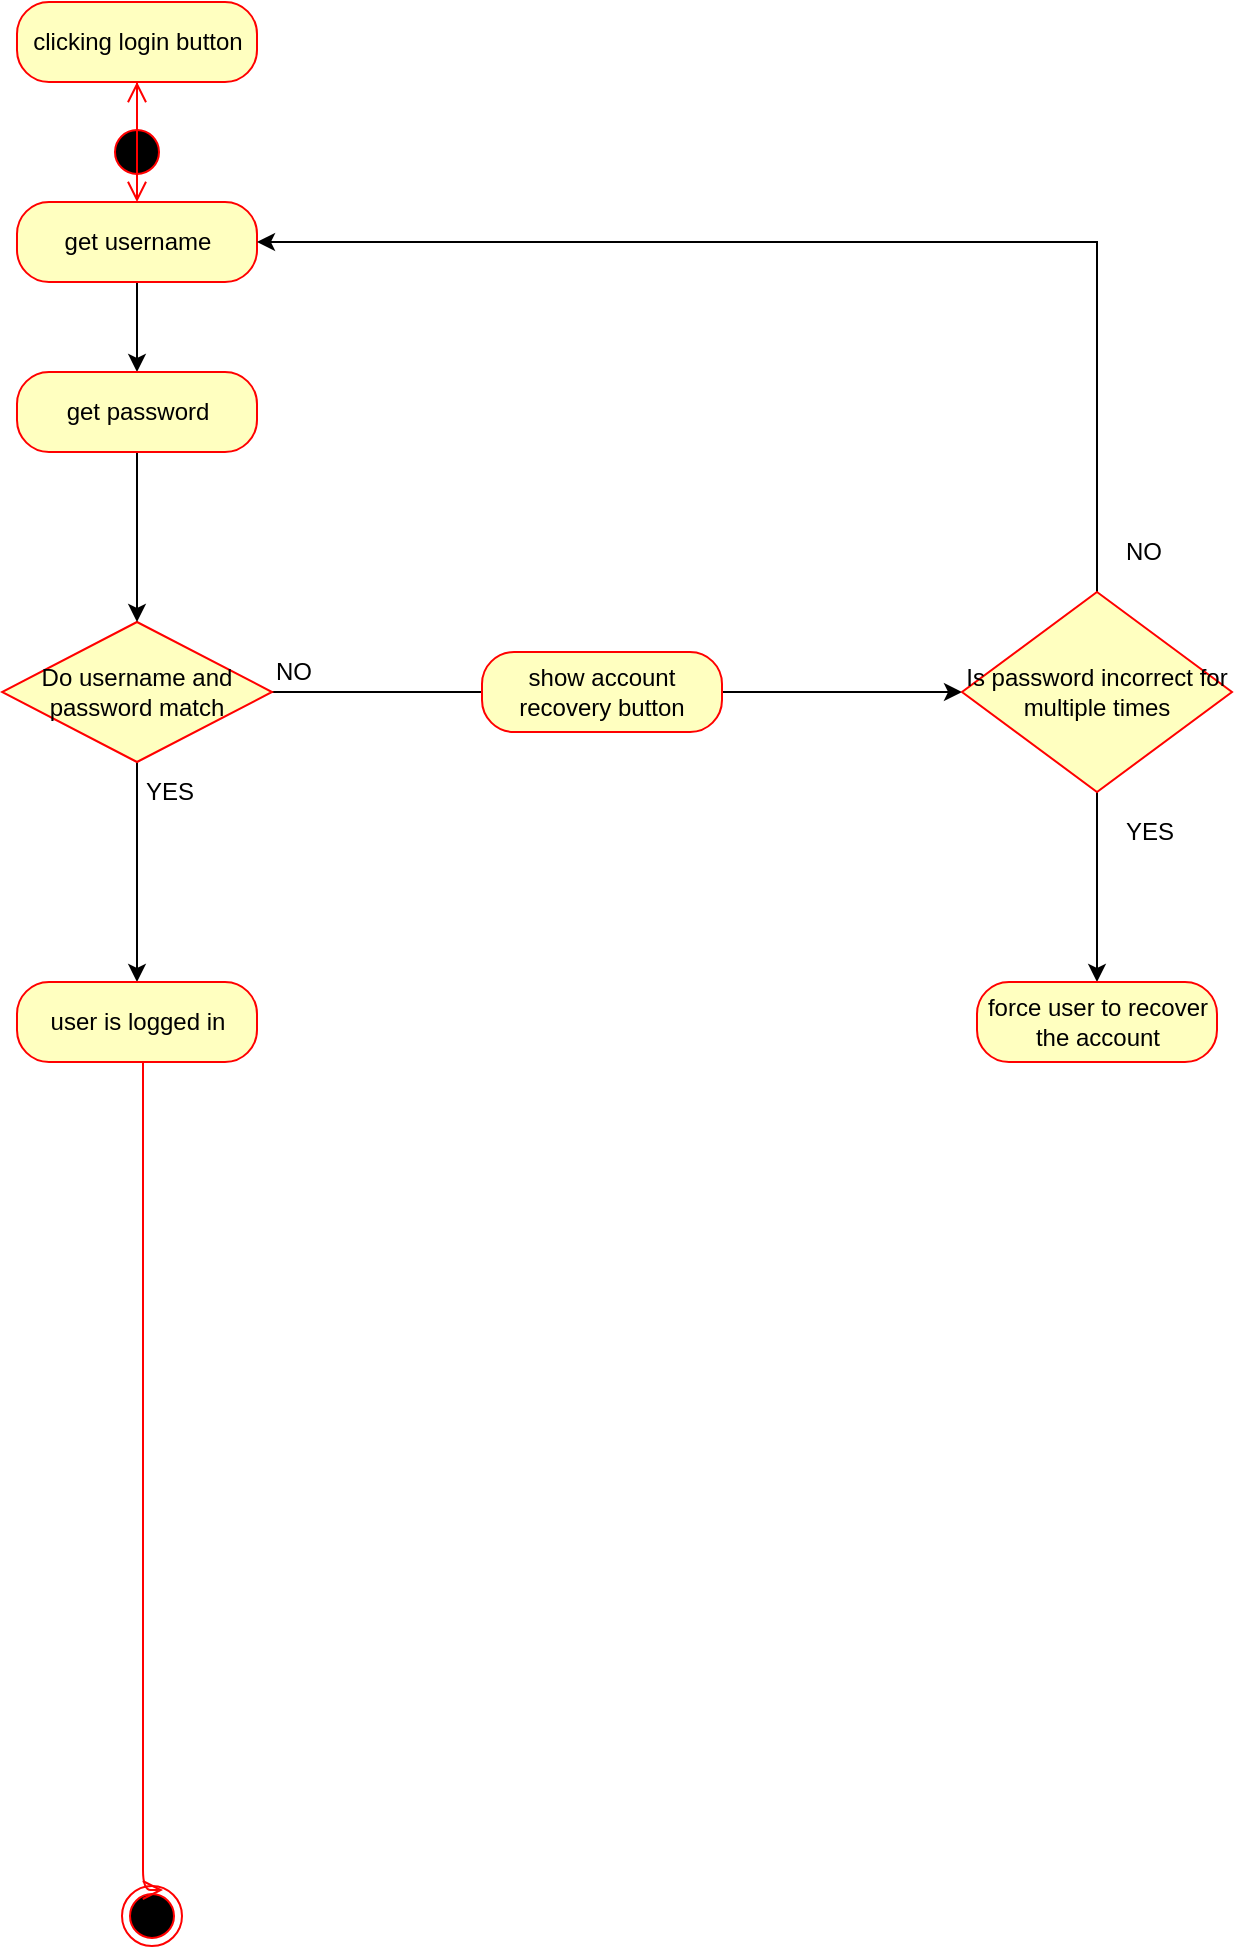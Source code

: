 <mxfile version="12.2.3" type="device" pages="1"><diagram id="2vEGSA39-zAjINJVUBsS" name="Page-1"><mxGraphModel dx="1422" dy="745" grid="1" gridSize="10" guides="1" tooltips="1" connect="1" arrows="1" fold="1" page="1" pageScale="1" pageWidth="850" pageHeight="1100" math="0" shadow="0"><root><mxCell id="0"/><mxCell id="1" parent="0"/><mxCell id="bzNMYts2hTU2nxYt3wVj-37" value="" style="ellipse;html=1;shape=startState;fillColor=#000000;strokeColor=#ff0000;" parent="1" vertex="1"><mxGeometry x="252.5" y="138" width="30" height="30" as="geometry"/></mxCell><mxCell id="bzNMYts2hTU2nxYt3wVj-38" value="" style="edgeStyle=orthogonalEdgeStyle;html=1;verticalAlign=bottom;endArrow=open;endSize=8;strokeColor=#ff0000;" parent="1" source="bzNMYts2hTU2nxYt3wVj-37" target="bzNMYts2hTU2nxYt3wVj-65" edge="1"><mxGeometry relative="1" as="geometry"><mxPoint x="267.5" y="228" as="targetPoint"/></mxGeometry></mxCell><mxCell id="bzNMYts2hTU2nxYt3wVj-39" value="" style="ellipse;html=1;shape=endState;fillColor=#000000;strokeColor=#ff0000;" parent="1" vertex="1"><mxGeometry x="260" y="1020" width="30" height="30" as="geometry"/></mxCell><mxCell id="3-hb65pTAKeWWSU4AE8G-1" value="" style="edgeStyle=orthogonalEdgeStyle;rounded=0;orthogonalLoop=1;jettySize=auto;html=1;" edge="1" parent="1" source="bzNMYts2hTU2nxYt3wVj-40" target="bzNMYts2hTU2nxYt3wVj-51"><mxGeometry relative="1" as="geometry"/></mxCell><mxCell id="bzNMYts2hTU2nxYt3wVj-40" value="get username" style="rounded=1;whiteSpace=wrap;html=1;arcSize=40;fontColor=#000000;fillColor=#ffffc0;strokeColor=#ff0000;" parent="1" vertex="1"><mxGeometry x="207.5" y="178" width="120" height="40" as="geometry"/></mxCell><mxCell id="3-hb65pTAKeWWSU4AE8G-4" value="" style="edgeStyle=orthogonalEdgeStyle;rounded=0;orthogonalLoop=1;jettySize=auto;html=1;entryX=0.5;entryY=0;entryDx=0;entryDy=0;" edge="1" parent="1" source="bzNMYts2hTU2nxYt3wVj-44" target="bzNMYts2hTU2nxYt3wVj-67"><mxGeometry relative="1" as="geometry"><mxPoint x="267.5" y="528" as="targetPoint"/></mxGeometry></mxCell><mxCell id="3-hb65pTAKeWWSU4AE8G-14" style="edgeStyle=orthogonalEdgeStyle;rounded=0;orthogonalLoop=1;jettySize=auto;html=1;entryX=0;entryY=0.5;entryDx=0;entryDy=0;" edge="1" parent="1" source="bzNMYts2hTU2nxYt3wVj-44" target="bzNMYts2hTU2nxYt3wVj-57"><mxGeometry relative="1" as="geometry"/></mxCell><mxCell id="bzNMYts2hTU2nxYt3wVj-44" value="Do username and password match" style="rhombus;whiteSpace=wrap;html=1;fillColor=#ffffc0;strokeColor=#ff0000;" parent="1" vertex="1"><mxGeometry x="200" y="388" width="135" height="70" as="geometry"/></mxCell><mxCell id="3-hb65pTAKeWWSU4AE8G-2" value="" style="edgeStyle=orthogonalEdgeStyle;rounded=0;orthogonalLoop=1;jettySize=auto;html=1;" edge="1" parent="1" source="bzNMYts2hTU2nxYt3wVj-51" target="bzNMYts2hTU2nxYt3wVj-44"><mxGeometry relative="1" as="geometry"/></mxCell><mxCell id="bzNMYts2hTU2nxYt3wVj-51" value="get password" style="rounded=1;whiteSpace=wrap;html=1;arcSize=40;fontColor=#000000;fillColor=#ffffc0;strokeColor=#ff0000;" parent="1" vertex="1"><mxGeometry x="207.5" y="263" width="120" height="40" as="geometry"/></mxCell><mxCell id="3-hb65pTAKeWWSU4AE8G-15" style="edgeStyle=orthogonalEdgeStyle;rounded=0;orthogonalLoop=1;jettySize=auto;html=1;" edge="1" parent="1" source="bzNMYts2hTU2nxYt3wVj-57"><mxGeometry relative="1" as="geometry"><mxPoint x="327.5" y="198" as="targetPoint"/><Array as="points"><mxPoint x="570.5" y="198"/><mxPoint x="327.5" y="198"/></Array></mxGeometry></mxCell><mxCell id="3-hb65pTAKeWWSU4AE8G-18" style="edgeStyle=orthogonalEdgeStyle;rounded=0;orthogonalLoop=1;jettySize=auto;html=1;entryX=0.5;entryY=0;entryDx=0;entryDy=0;" edge="1" parent="1" source="bzNMYts2hTU2nxYt3wVj-57" target="3-hb65pTAKeWWSU4AE8G-17"><mxGeometry relative="1" as="geometry"/></mxCell><mxCell id="bzNMYts2hTU2nxYt3wVj-57" value="Is password incorrect for multiple times" style="rhombus;whiteSpace=wrap;html=1;fillColor=#ffffc0;strokeColor=#ff0000;" parent="1" vertex="1"><mxGeometry x="680" y="373" width="135" height="100" as="geometry"/></mxCell><mxCell id="bzNMYts2hTU2nxYt3wVj-65" value="clicking login button" style="rounded=1;whiteSpace=wrap;html=1;arcSize=40;fontColor=#000000;fillColor=#ffffc0;strokeColor=#ff0000;" parent="1" vertex="1"><mxGeometry x="207.5" y="78" width="120" height="40" as="geometry"/></mxCell><mxCell id="bzNMYts2hTU2nxYt3wVj-66" value="" style="edgeStyle=orthogonalEdgeStyle;html=1;verticalAlign=bottom;endArrow=open;endSize=8;strokeColor=#ff0000;entryX=0.5;entryY=0;entryDx=0;entryDy=0;" parent="1" source="bzNMYts2hTU2nxYt3wVj-65" target="bzNMYts2hTU2nxYt3wVj-40" edge="1"><mxGeometry relative="1" as="geometry"><mxPoint x="140" y="168" as="targetPoint"/></mxGeometry></mxCell><mxCell id="bzNMYts2hTU2nxYt3wVj-67" value="user is logged in" style="rounded=1;whiteSpace=wrap;html=1;arcSize=40;fontColor=#000000;fillColor=#ffffc0;strokeColor=#ff0000;" parent="1" vertex="1"><mxGeometry x="207.5" y="568" width="120" height="40" as="geometry"/></mxCell><mxCell id="bzNMYts2hTU2nxYt3wVj-68" value="" style="edgeStyle=orthogonalEdgeStyle;html=1;verticalAlign=bottom;endArrow=open;endSize=8;strokeColor=#ff0000;entryX=1;entryY=0;entryDx=0;entryDy=0;" parent="1" source="bzNMYts2hTU2nxYt3wVj-67" edge="1"><mxGeometry relative="1" as="geometry"><mxPoint x="280.5" y="1022" as="targetPoint"/><Array as="points"><mxPoint x="270.5" y="1022"/></Array></mxGeometry></mxCell><mxCell id="3-hb65pTAKeWWSU4AE8G-17" value="force user to recover the account" style="rounded=1;whiteSpace=wrap;html=1;arcSize=40;fontColor=#000000;fillColor=#ffffc0;strokeColor=#ff0000;" vertex="1" parent="1"><mxGeometry x="687.5" y="568" width="120" height="40" as="geometry"/></mxCell><mxCell id="3-hb65pTAKeWWSU4AE8G-20" value="show account recovery button" style="rounded=1;whiteSpace=wrap;html=1;arcSize=40;fontColor=#000000;fillColor=#ffffc0;strokeColor=#ff0000;" vertex="1" parent="1"><mxGeometry x="440" y="403" width="120" height="40" as="geometry"/></mxCell><mxCell id="3-hb65pTAKeWWSU4AE8G-21" value="YES" style="text;html=1;resizable=0;points=[];autosize=1;align=left;verticalAlign=top;spacingTop=-4;" vertex="1" parent="1"><mxGeometry x="270" y="463" width="40" height="20" as="geometry"/></mxCell><mxCell id="3-hb65pTAKeWWSU4AE8G-22" value="YES" style="text;html=1;resizable=0;points=[];autosize=1;align=left;verticalAlign=top;spacingTop=-4;" vertex="1" parent="1"><mxGeometry x="760" y="483" width="40" height="20" as="geometry"/></mxCell><mxCell id="3-hb65pTAKeWWSU4AE8G-23" value="NO" style="text;html=1;resizable=0;points=[];autosize=1;align=left;verticalAlign=top;spacingTop=-4;" vertex="1" parent="1"><mxGeometry x="335" y="403" width="30" height="20" as="geometry"/></mxCell><mxCell id="3-hb65pTAKeWWSU4AE8G-24" value="NO" style="text;html=1;resizable=0;points=[];autosize=1;align=left;verticalAlign=top;spacingTop=-4;" vertex="1" parent="1"><mxGeometry x="760" y="343" width="30" height="20" as="geometry"/></mxCell></root></mxGraphModel></diagram></mxfile>